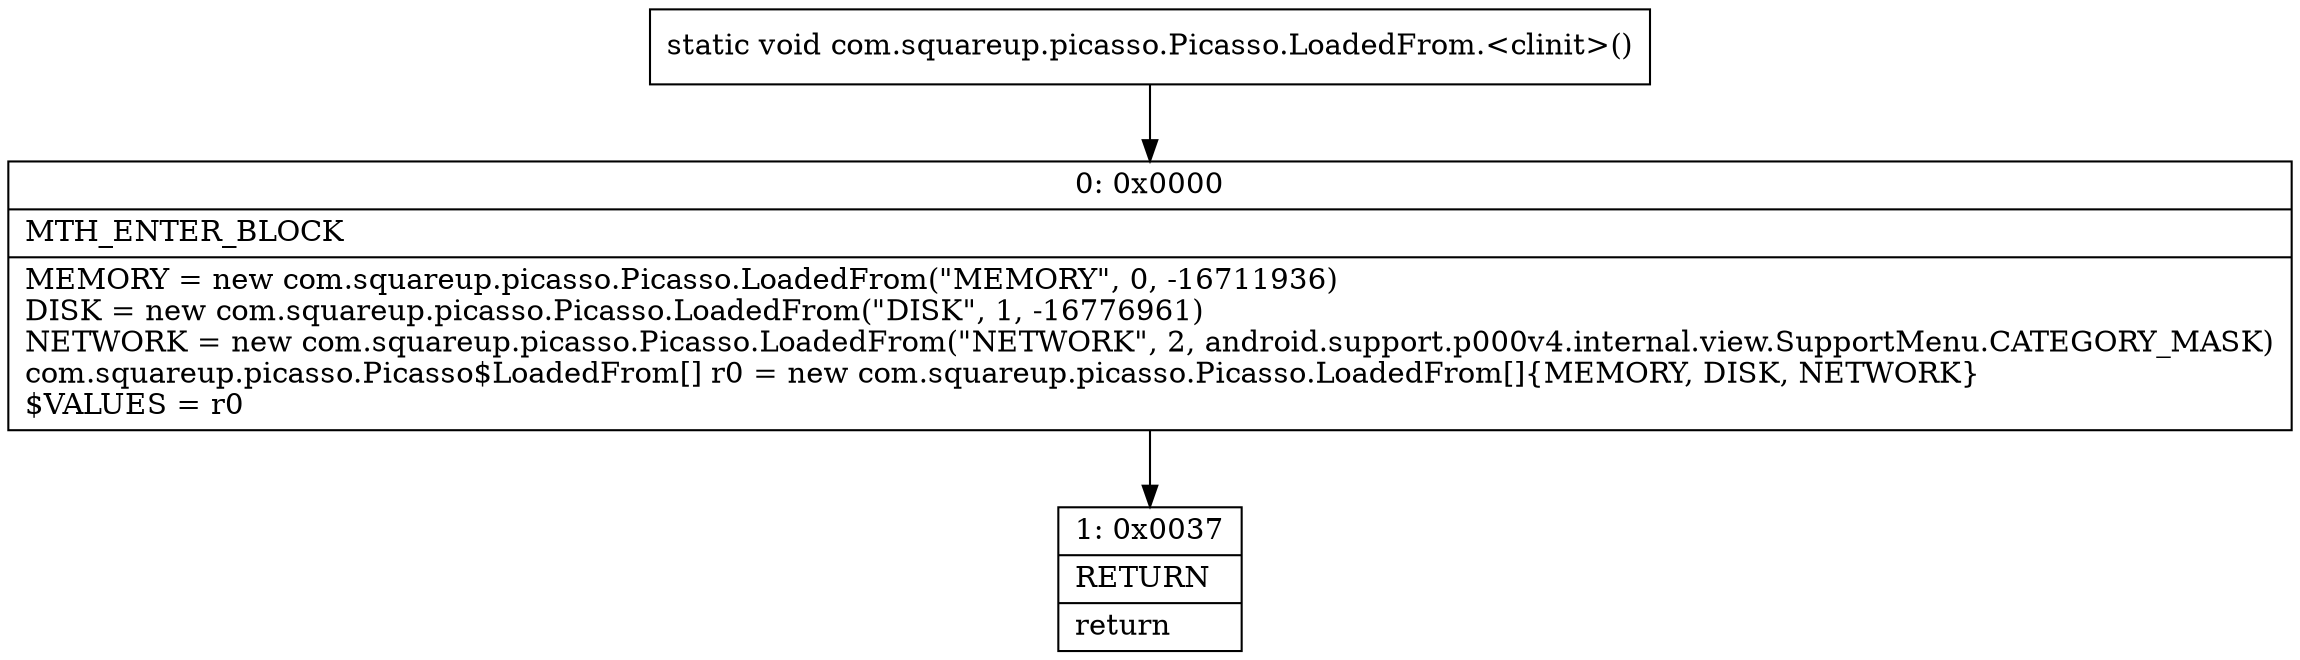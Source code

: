 digraph "CFG forcom.squareup.picasso.Picasso.LoadedFrom.\<clinit\>()V" {
Node_0 [shape=record,label="{0\:\ 0x0000|MTH_ENTER_BLOCK\l|MEMORY = new com.squareup.picasso.Picasso.LoadedFrom(\"MEMORY\", 0, \-16711936)\lDISK = new com.squareup.picasso.Picasso.LoadedFrom(\"DISK\", 1, \-16776961)\lNETWORK = new com.squareup.picasso.Picasso.LoadedFrom(\"NETWORK\", 2, android.support.p000v4.internal.view.SupportMenu.CATEGORY_MASK)\lcom.squareup.picasso.Picasso$LoadedFrom[] r0 = new com.squareup.picasso.Picasso.LoadedFrom[]\{MEMORY, DISK, NETWORK\}\l$VALUES = r0\l}"];
Node_1 [shape=record,label="{1\:\ 0x0037|RETURN\l|return\l}"];
MethodNode[shape=record,label="{static void com.squareup.picasso.Picasso.LoadedFrom.\<clinit\>() }"];
MethodNode -> Node_0;
Node_0 -> Node_1;
}

